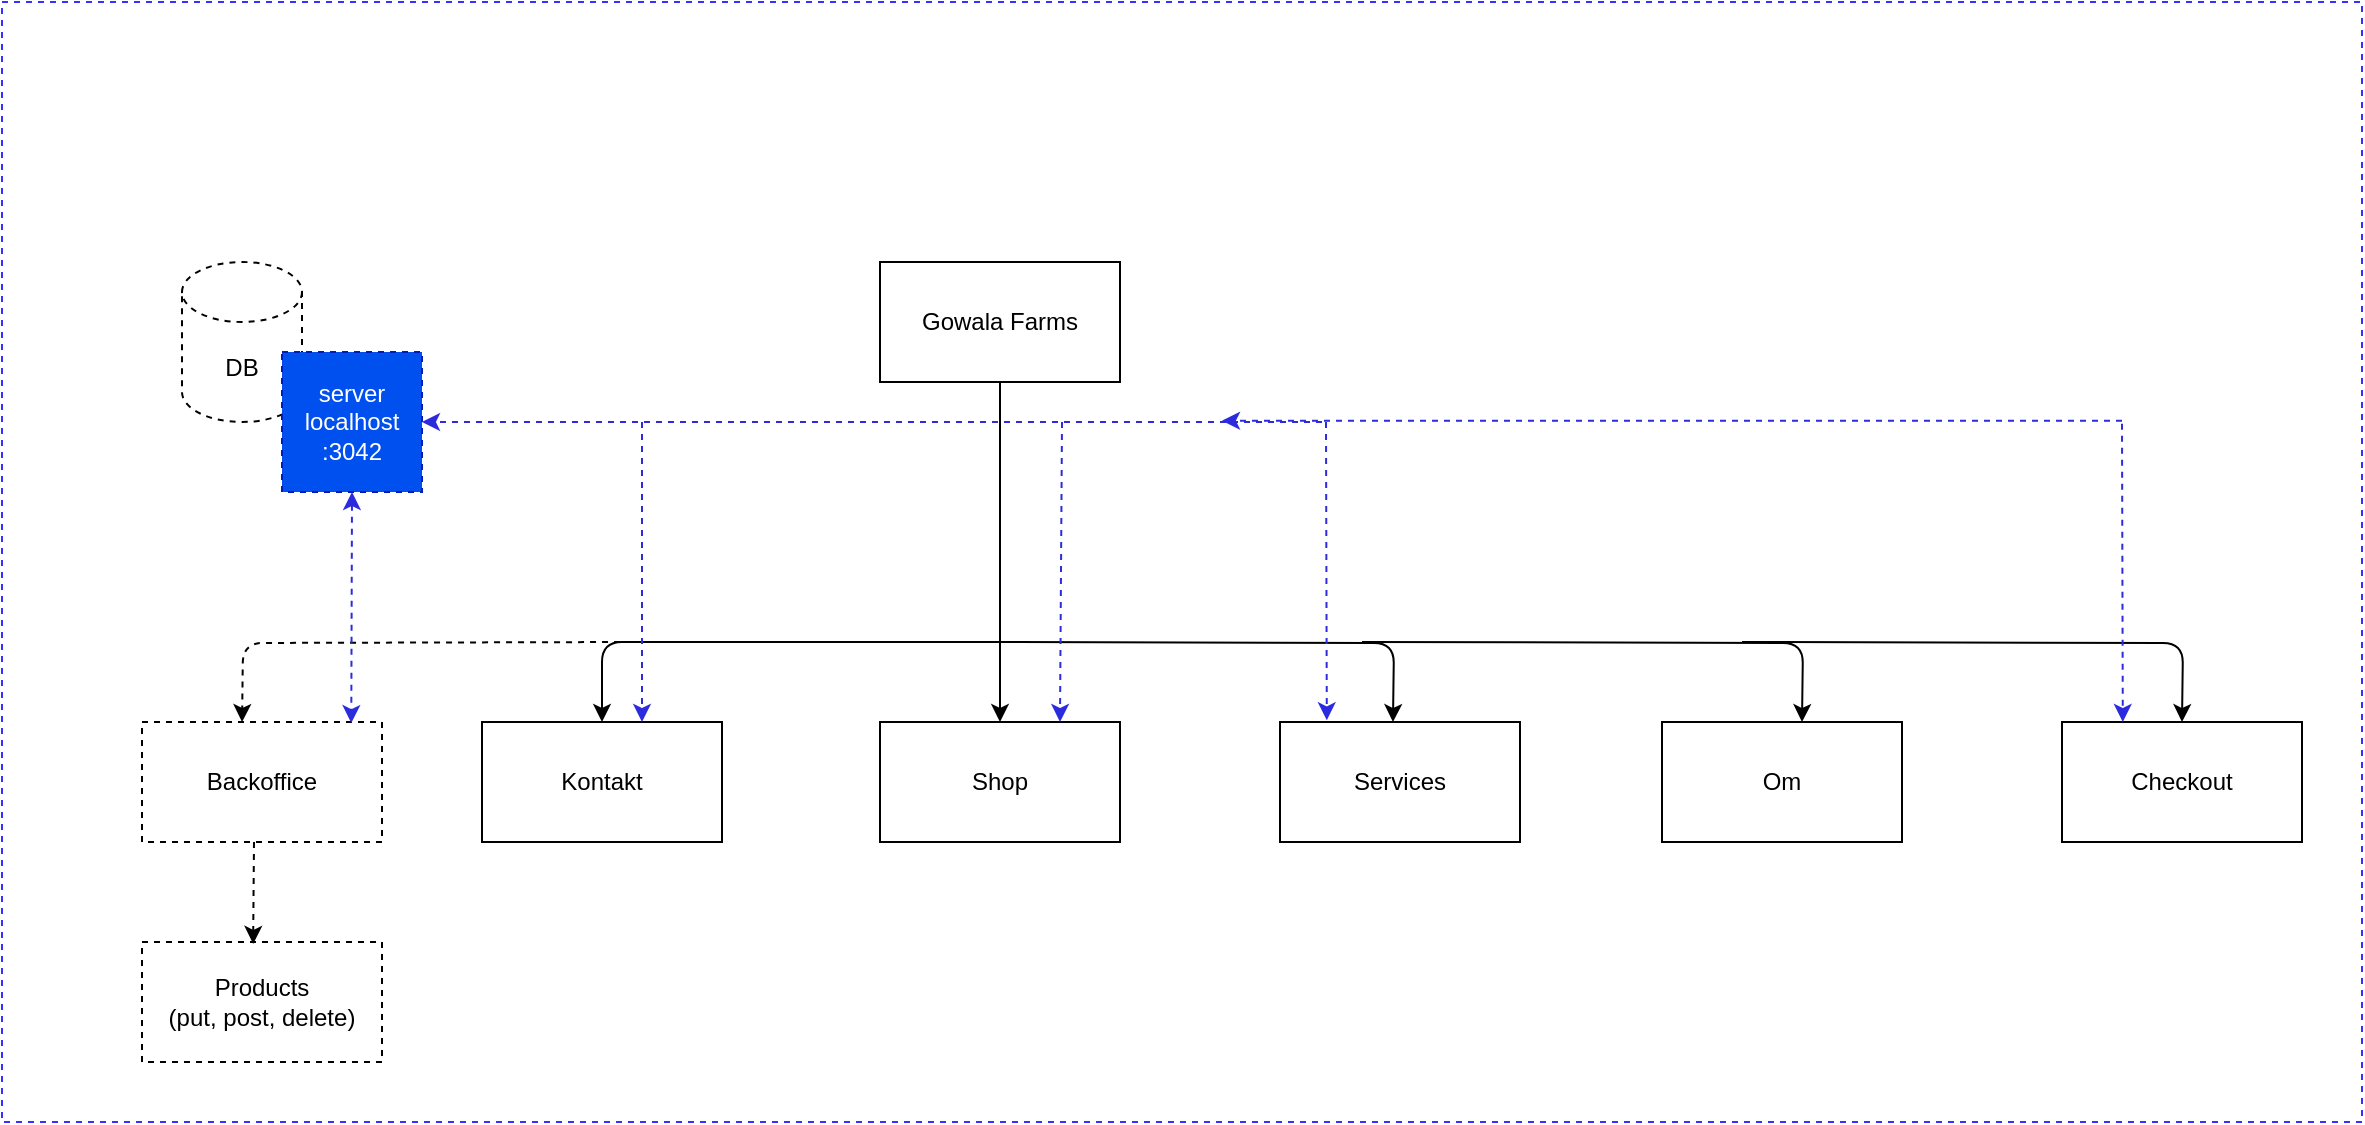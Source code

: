 <mxfile>
    <diagram id="41PEzH5CkD38XQpYwjTR" name="Page-1">
        <mxGraphModel dx="1732" dy="1573" grid="1" gridSize="10" guides="1" tooltips="1" connect="1" arrows="1" fold="1" page="1" pageScale="1" pageWidth="850" pageHeight="1100" math="0" shadow="0">
            <root>
                <mxCell id="0"/>
                <mxCell id="1" parent="0"/>
                <mxCell id="2" value="&amp;nbsp;" style="rounded=0;whiteSpace=wrap;html=1;dashed=1;strokeColor=#3333FF;fontColor=#FFFFFF;fillColor=default;" parent="1" vertex="1">
                    <mxGeometry x="-80" y="-160" width="1180" height="560" as="geometry"/>
                </mxCell>
                <mxCell id="3" value="DB" style="shape=cylinder3;whiteSpace=wrap;html=1;boundedLbl=1;backgroundOutline=1;size=15;fillColor=default;dashed=1;" parent="1" vertex="1">
                    <mxGeometry x="10" y="-30" width="60" height="80" as="geometry"/>
                </mxCell>
                <mxCell id="7" value="" style="edgeStyle=none;html=1;" parent="1" source="4" target="6" edge="1">
                    <mxGeometry relative="1" as="geometry"/>
                </mxCell>
                <mxCell id="4" value="Gowala Farms" style="rounded=0;whiteSpace=wrap;html=1;" parent="1" vertex="1">
                    <mxGeometry x="359" y="-30" width="120" height="60" as="geometry"/>
                </mxCell>
                <mxCell id="5" value="server&lt;br&gt;localhost&lt;br&gt;:3042" style="whiteSpace=wrap;html=1;aspect=fixed;dashed=1;fillColor=#0050ef;fontColor=#ffffff;strokeColor=#001DBC;" parent="1" vertex="1">
                    <mxGeometry x="60" y="15" width="70" height="70" as="geometry"/>
                </mxCell>
                <mxCell id="6" value="Shop" style="whiteSpace=wrap;html=1;rounded=0;" parent="1" vertex="1">
                    <mxGeometry x="359" y="200" width="120" height="60" as="geometry"/>
                </mxCell>
                <mxCell id="10" value="Kontakt" style="whiteSpace=wrap;html=1;rounded=0;" parent="1" vertex="1">
                    <mxGeometry x="160" y="200" width="120" height="60" as="geometry"/>
                </mxCell>
                <mxCell id="13" value="Services" style="whiteSpace=wrap;html=1;rounded=0;" parent="1" vertex="1">
                    <mxGeometry x="559" y="200" width="120" height="60" as="geometry"/>
                </mxCell>
                <mxCell id="15" value="Om" style="whiteSpace=wrap;html=1;rounded=0;" parent="1" vertex="1">
                    <mxGeometry x="750" y="200" width="120" height="60" as="geometry"/>
                </mxCell>
                <mxCell id="20" value="" style="endArrow=classic;html=1;edgeStyle=orthogonalEdgeStyle;dashed=1;" parent="1" edge="1">
                    <mxGeometry width="50" height="50" relative="1" as="geometry">
                        <mxPoint x="235.03" y="160" as="sourcePoint"/>
                        <mxPoint x="40.03" y="200" as="targetPoint"/>
                    </mxGeometry>
                </mxCell>
                <mxCell id="21" value="" style="endArrow=classic;html=1;edgeStyle=orthogonalEdgeStyle;" parent="1" edge="1">
                    <mxGeometry width="50" height="50" relative="1" as="geometry">
                        <mxPoint x="420" y="160" as="sourcePoint"/>
                        <mxPoint x="220" y="200" as="targetPoint"/>
                        <Array as="points">
                            <mxPoint x="220" y="160"/>
                        </Array>
                    </mxGeometry>
                </mxCell>
                <mxCell id="22" value="" style="endArrow=classic;html=1;entryX=0.5;entryY=0;entryDx=0;entryDy=0;edgeStyle=orthogonalEdgeStyle;" parent="1" edge="1">
                    <mxGeometry width="50" height="50" relative="1" as="geometry">
                        <mxPoint x="600" y="160" as="sourcePoint"/>
                        <mxPoint x="820" y="200" as="targetPoint"/>
                    </mxGeometry>
                </mxCell>
                <mxCell id="25" value="" style="endArrow=classic;html=1;entryX=0.5;entryY=0;entryDx=0;entryDy=0;edgeStyle=orthogonalEdgeStyle;" parent="1" edge="1">
                    <mxGeometry width="50" height="50" relative="1" as="geometry">
                        <mxPoint x="420" y="160" as="sourcePoint"/>
                        <mxPoint x="615.48" y="200" as="targetPoint"/>
                    </mxGeometry>
                </mxCell>
                <mxCell id="26" value="Backoffice" style="rounded=0;whiteSpace=wrap;html=1;dashed=1;" parent="1" vertex="1">
                    <mxGeometry x="-10" y="200" width="120" height="60" as="geometry"/>
                </mxCell>
                <mxCell id="27" value="Products&lt;br&gt;(put, post, delete)" style="rounded=0;whiteSpace=wrap;html=1;dashed=1;" parent="1" vertex="1">
                    <mxGeometry x="-10" y="310" width="120" height="60" as="geometry"/>
                </mxCell>
                <mxCell id="28" value="" style="endArrow=classic;html=1;dashed=1;entryX=0.463;entryY=0.016;entryDx=0;entryDy=0;entryPerimeter=0;" parent="1" target="27" edge="1">
                    <mxGeometry width="50" height="50" relative="1" as="geometry">
                        <mxPoint x="46" y="260" as="sourcePoint"/>
                        <mxPoint x="40.286" y="300" as="targetPoint"/>
                    </mxGeometry>
                </mxCell>
                <mxCell id="29" value="" style="endArrow=classic;html=1;dashed=1;strokeColor=#2C2CDE;entryX=0.195;entryY=-0.014;entryDx=0;entryDy=0;entryPerimeter=0;" parent="1" target="13" edge="1">
                    <mxGeometry width="50" height="50" relative="1" as="geometry">
                        <mxPoint x="582" y="50" as="sourcePoint"/>
                        <mxPoint x="580" y="190" as="targetPoint"/>
                    </mxGeometry>
                </mxCell>
                <mxCell id="33" value="" style="endArrow=classic;html=1;dashed=1;strokeColor=#2C2CDE;" parent="1" edge="1">
                    <mxGeometry width="50" height="50" relative="1" as="geometry">
                        <mxPoint x="240" y="50" as="sourcePoint"/>
                        <mxPoint x="240" y="200" as="targetPoint"/>
                    </mxGeometry>
                </mxCell>
                <mxCell id="35" value="" style="endArrow=classic;html=1;dashed=1;strokeColor=#2C2CDE;entryX=0.75;entryY=0;entryDx=0;entryDy=0;" parent="1" target="6" edge="1">
                    <mxGeometry width="50" height="50" relative="1" as="geometry">
                        <mxPoint x="450" y="50" as="sourcePoint"/>
                        <mxPoint x="450" y="190" as="targetPoint"/>
                    </mxGeometry>
                </mxCell>
                <mxCell id="37" value="" style="endArrow=classic;html=1;dashed=1;strokeColor=#2C2CDE;startArrow=classic;startFill=1;exitX=0.5;exitY=1;exitDx=0;exitDy=0;entryX=0.872;entryY=0.009;entryDx=0;entryDy=0;entryPerimeter=0;" parent="1" source="5" target="26" edge="1">
                    <mxGeometry width="50" height="50" relative="1" as="geometry">
                        <mxPoint x="91" y="140" as="sourcePoint"/>
                        <mxPoint x="90" y="200" as="targetPoint"/>
                    </mxGeometry>
                </mxCell>
                <mxCell id="46" value="" style="endArrow=classic;html=1;dashed=1;strokeColor=#2C2CDE;entryX=1;entryY=0.5;entryDx=0;entryDy=0;" parent="1" target="5" edge="1">
                    <mxGeometry width="50" height="50" relative="1" as="geometry">
                        <mxPoint x="580" y="50" as="sourcePoint"/>
                        <mxPoint x="660.32" y="110.0" as="targetPoint"/>
                    </mxGeometry>
                </mxCell>
                <mxCell id="48" value="Checkout" style="whiteSpace=wrap;html=1;rounded=0;" vertex="1" parent="1">
                    <mxGeometry x="950" y="200" width="120" height="60" as="geometry"/>
                </mxCell>
                <mxCell id="50" value="" style="endArrow=classic;html=1;entryX=0.5;entryY=0;entryDx=0;entryDy=0;edgeStyle=orthogonalEdgeStyle;" edge="1" parent="1">
                    <mxGeometry width="50" height="50" relative="1" as="geometry">
                        <mxPoint x="790" y="160" as="sourcePoint"/>
                        <mxPoint x="1010" y="200" as="targetPoint"/>
                    </mxGeometry>
                </mxCell>
                <mxCell id="51" value="" style="endArrow=classic;html=1;dashed=1;strokeColor=#2C2CDE;entryX=0.195;entryY=-0.014;entryDx=0;entryDy=0;entryPerimeter=0;" edge="1" parent="1">
                    <mxGeometry width="50" height="50" relative="1" as="geometry">
                        <mxPoint x="980" y="50.84" as="sourcePoint"/>
                        <mxPoint x="980.4" y="200.0" as="targetPoint"/>
                    </mxGeometry>
                </mxCell>
                <mxCell id="53" value="" style="endArrow=classic;html=1;dashed=1;strokeColor=#2C2CDE;entryX=1;entryY=0.5;entryDx=0;entryDy=0;" edge="1" parent="1">
                    <mxGeometry width="50" height="50" relative="1" as="geometry">
                        <mxPoint x="980" y="49.38" as="sourcePoint"/>
                        <mxPoint x="530" y="49.38" as="targetPoint"/>
                    </mxGeometry>
                </mxCell>
            </root>
        </mxGraphModel>
    </diagram>
</mxfile>